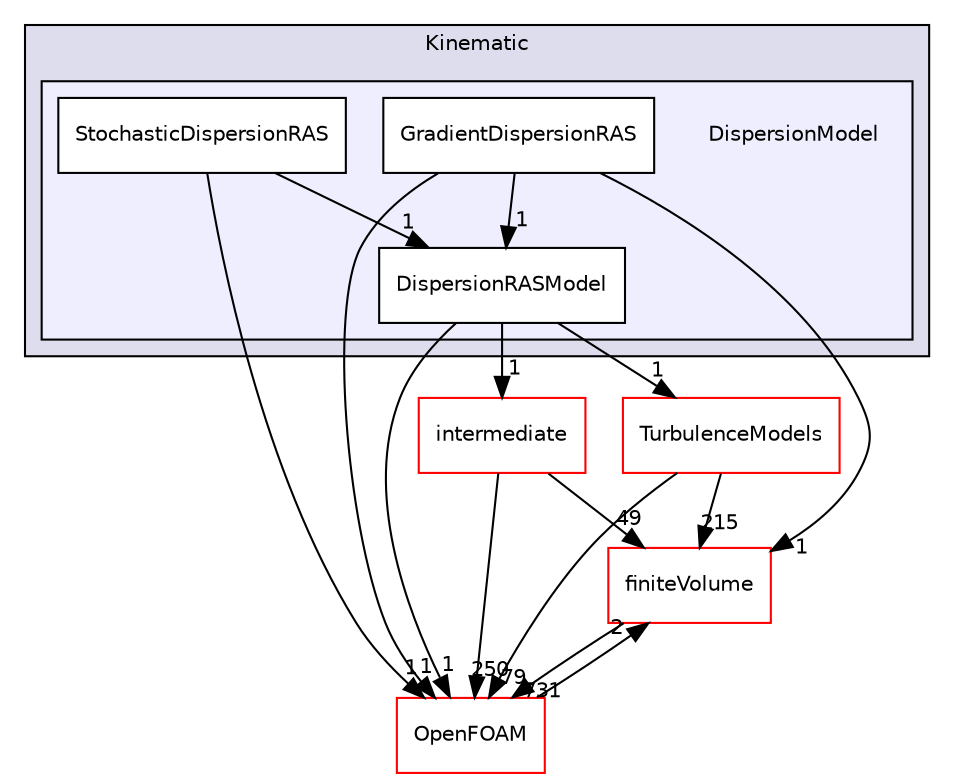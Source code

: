 digraph "src/lagrangian/turbulence/submodels/Kinematic/DispersionModel" {
  bgcolor=transparent;
  compound=true
  node [ fontsize="10", fontname="Helvetica"];
  edge [ labelfontsize="10", labelfontname="Helvetica"];
  subgraph clusterdir_5ba94de3dd603286eac505345baf7469 {
    graph [ bgcolor="#ddddee", pencolor="black", label="Kinematic" fontname="Helvetica", fontsize="10", URL="dir_5ba94de3dd603286eac505345baf7469.html"]
  subgraph clusterdir_ec3a45eb9e031fb2cbc5f0a1a823b94d {
    graph [ bgcolor="#eeeeff", pencolor="black", label="" URL="dir_ec3a45eb9e031fb2cbc5f0a1a823b94d.html"];
    dir_ec3a45eb9e031fb2cbc5f0a1a823b94d [shape=plaintext label="DispersionModel"];
    dir_4f1e65378d6609b741f29ec515225be4 [shape=box label="DispersionRASModel" color="black" fillcolor="white" style="filled" URL="dir_4f1e65378d6609b741f29ec515225be4.html"];
    dir_ee719341234d4426cb99ffbddc91cb03 [shape=box label="GradientDispersionRAS" color="black" fillcolor="white" style="filled" URL="dir_ee719341234d4426cb99ffbddc91cb03.html"];
    dir_c90bab3755416ee5a854d178a0936369 [shape=box label="StochasticDispersionRAS" color="black" fillcolor="white" style="filled" URL="dir_c90bab3755416ee5a854d178a0936369.html"];
  }
  }
  dir_9bd15774b555cf7259a6fa18f99fe99b [shape=box label="finiteVolume" color="red" URL="dir_9bd15774b555cf7259a6fa18f99fe99b.html"];
  dir_d3c32a493136c130c1f0d51f4f35c297 [shape=box label="intermediate" color="red" URL="dir_d3c32a493136c130c1f0d51f4f35c297.html"];
  dir_1eda626aeac0f0ad2848c36acaa5d501 [shape=box label="TurbulenceModels" color="red" URL="dir_1eda626aeac0f0ad2848c36acaa5d501.html"];
  dir_c5473ff19b20e6ec4dfe5c310b3778a8 [shape=box label="OpenFOAM" color="red" URL="dir_c5473ff19b20e6ec4dfe5c310b3778a8.html"];
  dir_9bd15774b555cf7259a6fa18f99fe99b->dir_c5473ff19b20e6ec4dfe5c310b3778a8 [headlabel="731", labeldistance=1.5 headhref="dir_000894_001887.html"];
  dir_c90bab3755416ee5a854d178a0936369->dir_4f1e65378d6609b741f29ec515225be4 [headlabel="1", labeldistance=1.5 headhref="dir_001705_001703.html"];
  dir_c90bab3755416ee5a854d178a0936369->dir_c5473ff19b20e6ec4dfe5c310b3778a8 [headlabel="1", labeldistance=1.5 headhref="dir_001705_001887.html"];
  dir_d3c32a493136c130c1f0d51f4f35c297->dir_9bd15774b555cf7259a6fa18f99fe99b [headlabel="49", labeldistance=1.5 headhref="dir_001378_000894.html"];
  dir_d3c32a493136c130c1f0d51f4f35c297->dir_c5473ff19b20e6ec4dfe5c310b3778a8 [headlabel="250", labeldistance=1.5 headhref="dir_001378_001887.html"];
  dir_1eda626aeac0f0ad2848c36acaa5d501->dir_9bd15774b555cf7259a6fa18f99fe99b [headlabel="215", labeldistance=1.5 headhref="dir_000752_000894.html"];
  dir_1eda626aeac0f0ad2848c36acaa5d501->dir_c5473ff19b20e6ec4dfe5c310b3778a8 [headlabel="79", labeldistance=1.5 headhref="dir_000752_001887.html"];
  dir_4f1e65378d6609b741f29ec515225be4->dir_d3c32a493136c130c1f0d51f4f35c297 [headlabel="1", labeldistance=1.5 headhref="dir_001703_001378.html"];
  dir_4f1e65378d6609b741f29ec515225be4->dir_1eda626aeac0f0ad2848c36acaa5d501 [headlabel="1", labeldistance=1.5 headhref="dir_001703_000752.html"];
  dir_4f1e65378d6609b741f29ec515225be4->dir_c5473ff19b20e6ec4dfe5c310b3778a8 [headlabel="1", labeldistance=1.5 headhref="dir_001703_001887.html"];
  dir_ee719341234d4426cb99ffbddc91cb03->dir_9bd15774b555cf7259a6fa18f99fe99b [headlabel="1", labeldistance=1.5 headhref="dir_001704_000894.html"];
  dir_ee719341234d4426cb99ffbddc91cb03->dir_4f1e65378d6609b741f29ec515225be4 [headlabel="1", labeldistance=1.5 headhref="dir_001704_001703.html"];
  dir_ee719341234d4426cb99ffbddc91cb03->dir_c5473ff19b20e6ec4dfe5c310b3778a8 [headlabel="1", labeldistance=1.5 headhref="dir_001704_001887.html"];
  dir_c5473ff19b20e6ec4dfe5c310b3778a8->dir_9bd15774b555cf7259a6fa18f99fe99b [headlabel="2", labeldistance=1.5 headhref="dir_001887_000894.html"];
}

